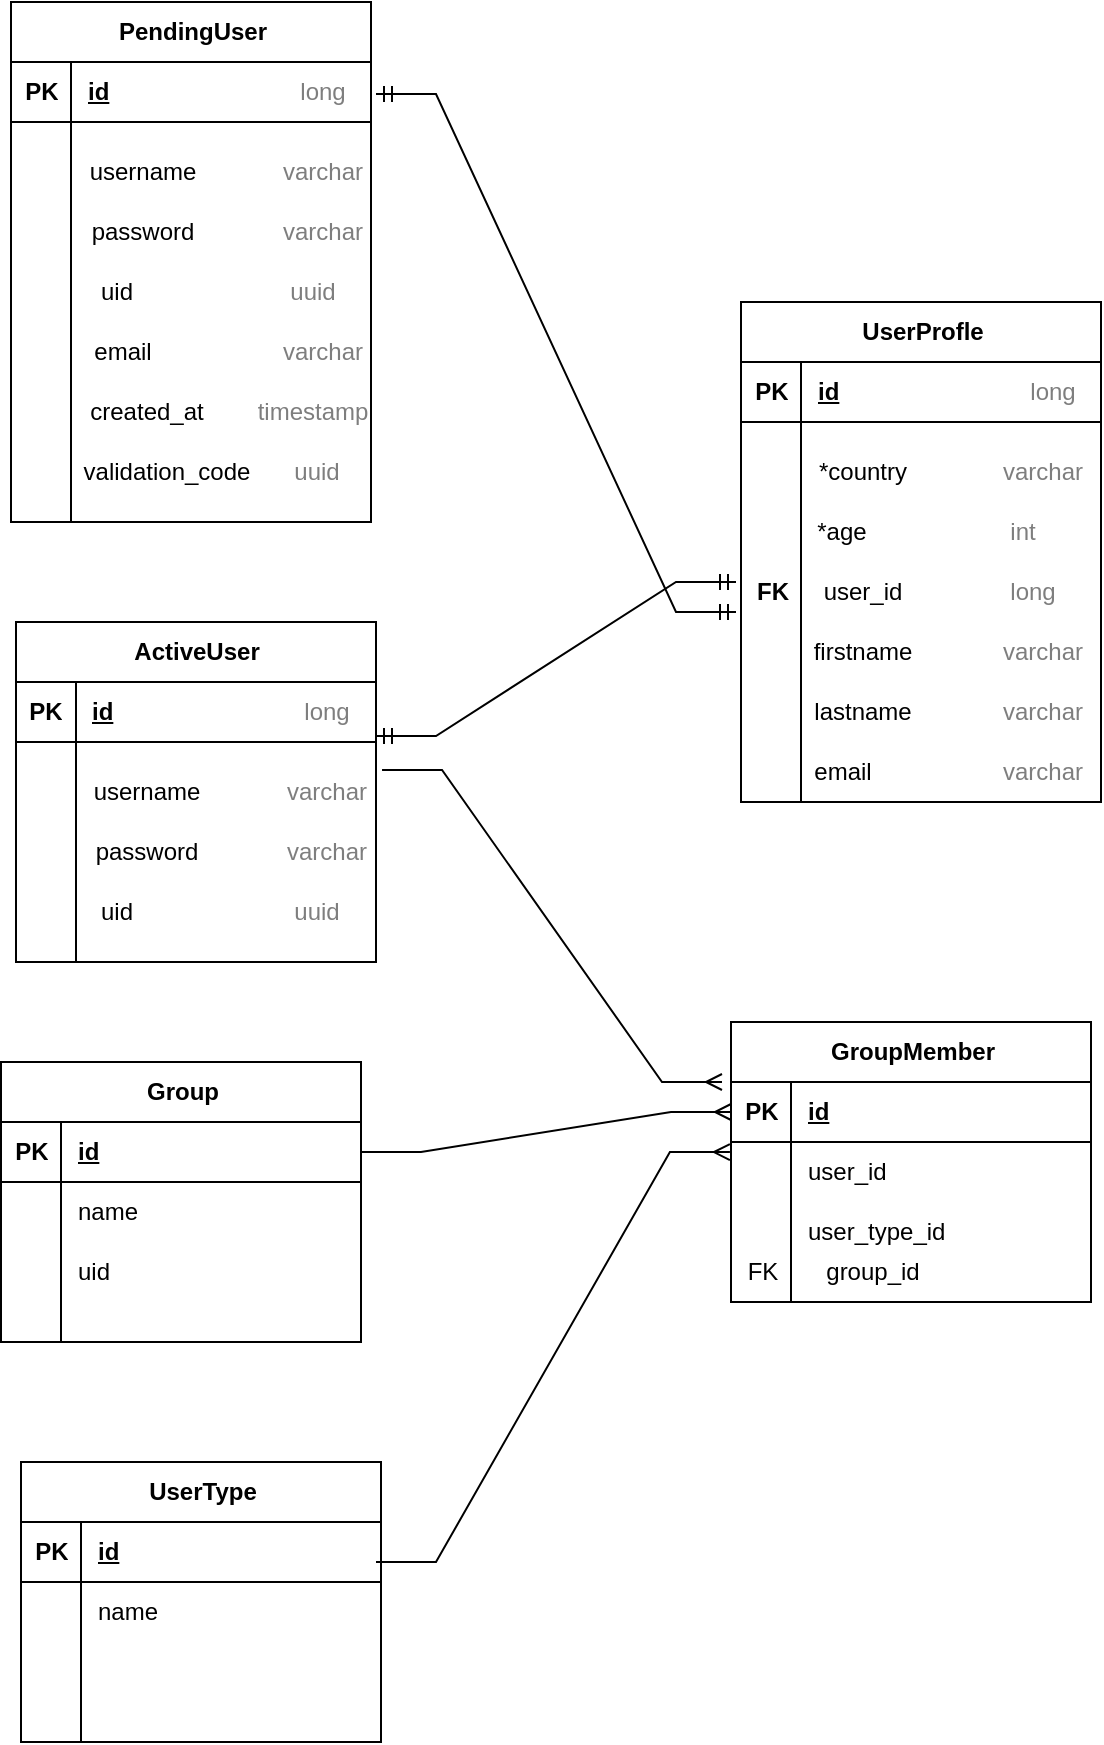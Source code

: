 <mxfile version="21.6.5" type="device">
  <diagram name="Page-1" id="hEUWGKIBEjf5ZsO6P8LI">
    <mxGraphModel dx="2049" dy="2171" grid="1" gridSize="10" guides="1" tooltips="1" connect="1" arrows="1" fold="1" page="1" pageScale="1" pageWidth="850" pageHeight="1100" math="0" shadow="0">
      <root>
        <mxCell id="0" />
        <mxCell id="1" parent="0" />
        <mxCell id="pg42_Uo1ozb-0yVrEZDj-1" value="ActiveUser" style="shape=table;startSize=30;container=1;collapsible=1;childLayout=tableLayout;fixedRows=1;rowLines=0;fontStyle=1;align=center;resizeLast=1;html=1;" vertex="1" parent="1">
          <mxGeometry x="150" y="170" width="180" height="170" as="geometry" />
        </mxCell>
        <mxCell id="pg42_Uo1ozb-0yVrEZDj-2" value="" style="shape=tableRow;horizontal=0;startSize=0;swimlaneHead=0;swimlaneBody=0;fillColor=none;collapsible=0;dropTarget=0;points=[[0,0.5],[1,0.5]];portConstraint=eastwest;top=0;left=0;right=0;bottom=1;" vertex="1" parent="pg42_Uo1ozb-0yVrEZDj-1">
          <mxGeometry y="30" width="180" height="30" as="geometry" />
        </mxCell>
        <mxCell id="pg42_Uo1ozb-0yVrEZDj-3" value="PK" style="shape=partialRectangle;connectable=0;fillColor=none;top=0;left=0;bottom=0;right=0;fontStyle=1;overflow=hidden;whiteSpace=wrap;html=1;" vertex="1" parent="pg42_Uo1ozb-0yVrEZDj-2">
          <mxGeometry width="30" height="30" as="geometry">
            <mxRectangle width="30" height="30" as="alternateBounds" />
          </mxGeometry>
        </mxCell>
        <mxCell id="pg42_Uo1ozb-0yVrEZDj-4" value="id" style="shape=partialRectangle;connectable=0;fillColor=none;top=0;left=0;bottom=0;right=0;align=left;spacingLeft=6;fontStyle=5;overflow=hidden;whiteSpace=wrap;html=1;" vertex="1" parent="pg42_Uo1ozb-0yVrEZDj-2">
          <mxGeometry x="30" width="150" height="30" as="geometry">
            <mxRectangle width="150" height="30" as="alternateBounds" />
          </mxGeometry>
        </mxCell>
        <mxCell id="pg42_Uo1ozb-0yVrEZDj-5" value="" style="shape=tableRow;horizontal=0;startSize=0;swimlaneHead=0;swimlaneBody=0;fillColor=none;collapsible=0;dropTarget=0;points=[[0,0.5],[1,0.5]];portConstraint=eastwest;top=0;left=0;right=0;bottom=0;" vertex="1" parent="pg42_Uo1ozb-0yVrEZDj-1">
          <mxGeometry y="60" width="180" height="30" as="geometry" />
        </mxCell>
        <mxCell id="pg42_Uo1ozb-0yVrEZDj-6" value="" style="shape=partialRectangle;connectable=0;fillColor=none;top=0;left=0;bottom=0;right=0;editable=1;overflow=hidden;whiteSpace=wrap;html=1;" vertex="1" parent="pg42_Uo1ozb-0yVrEZDj-5">
          <mxGeometry width="30" height="30" as="geometry">
            <mxRectangle width="30" height="30" as="alternateBounds" />
          </mxGeometry>
        </mxCell>
        <mxCell id="pg42_Uo1ozb-0yVrEZDj-7" value="" style="shape=partialRectangle;connectable=0;fillColor=none;top=0;left=0;bottom=0;right=0;align=left;spacingLeft=6;overflow=hidden;whiteSpace=wrap;html=1;" vertex="1" parent="pg42_Uo1ozb-0yVrEZDj-5">
          <mxGeometry x="30" width="150" height="30" as="geometry">
            <mxRectangle width="150" height="30" as="alternateBounds" />
          </mxGeometry>
        </mxCell>
        <mxCell id="pg42_Uo1ozb-0yVrEZDj-8" value="" style="shape=tableRow;horizontal=0;startSize=0;swimlaneHead=0;swimlaneBody=0;fillColor=none;collapsible=0;dropTarget=0;points=[[0,0.5],[1,0.5]];portConstraint=eastwest;top=0;left=0;right=0;bottom=0;" vertex="1" parent="pg42_Uo1ozb-0yVrEZDj-1">
          <mxGeometry y="90" width="180" height="30" as="geometry" />
        </mxCell>
        <mxCell id="pg42_Uo1ozb-0yVrEZDj-9" value="" style="shape=partialRectangle;connectable=0;fillColor=none;top=0;left=0;bottom=0;right=0;editable=1;overflow=hidden;whiteSpace=wrap;html=1;" vertex="1" parent="pg42_Uo1ozb-0yVrEZDj-8">
          <mxGeometry width="30" height="30" as="geometry">
            <mxRectangle width="30" height="30" as="alternateBounds" />
          </mxGeometry>
        </mxCell>
        <mxCell id="pg42_Uo1ozb-0yVrEZDj-10" value="" style="shape=partialRectangle;connectable=0;fillColor=none;top=0;left=0;bottom=0;right=0;align=left;spacingLeft=6;overflow=hidden;whiteSpace=wrap;html=1;" vertex="1" parent="pg42_Uo1ozb-0yVrEZDj-8">
          <mxGeometry x="30" width="150" height="30" as="geometry">
            <mxRectangle width="150" height="30" as="alternateBounds" />
          </mxGeometry>
        </mxCell>
        <mxCell id="pg42_Uo1ozb-0yVrEZDj-11" value="" style="shape=tableRow;horizontal=0;startSize=0;swimlaneHead=0;swimlaneBody=0;fillColor=none;collapsible=0;dropTarget=0;points=[[0,0.5],[1,0.5]];portConstraint=eastwest;top=0;left=0;right=0;bottom=0;" vertex="1" parent="pg42_Uo1ozb-0yVrEZDj-1">
          <mxGeometry y="120" width="180" height="50" as="geometry" />
        </mxCell>
        <mxCell id="pg42_Uo1ozb-0yVrEZDj-12" value="" style="shape=partialRectangle;connectable=0;fillColor=none;top=0;left=0;bottom=0;right=0;editable=1;overflow=hidden;whiteSpace=wrap;html=1;" vertex="1" parent="pg42_Uo1ozb-0yVrEZDj-11">
          <mxGeometry width="30" height="50" as="geometry">
            <mxRectangle width="30" height="50" as="alternateBounds" />
          </mxGeometry>
        </mxCell>
        <mxCell id="pg42_Uo1ozb-0yVrEZDj-13" value="" style="shape=partialRectangle;connectable=0;fillColor=none;top=0;left=0;bottom=0;right=0;align=left;spacingLeft=6;overflow=hidden;whiteSpace=wrap;html=1;" vertex="1" parent="pg42_Uo1ozb-0yVrEZDj-11">
          <mxGeometry x="30" width="150" height="50" as="geometry">
            <mxRectangle width="150" height="50" as="alternateBounds" />
          </mxGeometry>
        </mxCell>
        <mxCell id="pg42_Uo1ozb-0yVrEZDj-15" value="password" style="text;html=1;align=center;verticalAlign=middle;resizable=0;points=[];autosize=1;strokeColor=none;fillColor=none;" vertex="1" parent="1">
          <mxGeometry x="180" y="270" width="70" height="30" as="geometry" />
        </mxCell>
        <mxCell id="pg42_Uo1ozb-0yVrEZDj-18" value="username&lt;br&gt;" style="text;html=1;align=center;verticalAlign=middle;resizable=0;points=[];autosize=1;strokeColor=none;fillColor=none;" vertex="1" parent="1">
          <mxGeometry x="175" y="240" width="80" height="30" as="geometry" />
        </mxCell>
        <mxCell id="pg42_Uo1ozb-0yVrEZDj-21" value="long" style="text;html=1;align=center;verticalAlign=middle;resizable=0;points=[];autosize=1;strokeColor=none;fillColor=none;textOpacity=50;" vertex="1" parent="1">
          <mxGeometry x="280" y="200" width="50" height="30" as="geometry" />
        </mxCell>
        <mxCell id="pg42_Uo1ozb-0yVrEZDj-22" value="varchar" style="text;html=1;align=center;verticalAlign=middle;resizable=0;points=[];autosize=1;strokeColor=none;fillColor=none;textOpacity=50;" vertex="1" parent="1">
          <mxGeometry x="275" y="240" width="60" height="30" as="geometry" />
        </mxCell>
        <mxCell id="pg42_Uo1ozb-0yVrEZDj-23" value="varchar" style="text;html=1;align=center;verticalAlign=middle;resizable=0;points=[];autosize=1;strokeColor=none;fillColor=none;textOpacity=50;" vertex="1" parent="1">
          <mxGeometry x="275" y="270" width="60" height="30" as="geometry" />
        </mxCell>
        <mxCell id="pg42_Uo1ozb-0yVrEZDj-29" value="UserProfle" style="shape=table;startSize=30;container=1;collapsible=1;childLayout=tableLayout;fixedRows=1;rowLines=0;fontStyle=1;align=center;resizeLast=1;html=1;" vertex="1" parent="1">
          <mxGeometry x="512.5" y="10" width="180" height="250" as="geometry" />
        </mxCell>
        <mxCell id="pg42_Uo1ozb-0yVrEZDj-30" value="" style="shape=tableRow;horizontal=0;startSize=0;swimlaneHead=0;swimlaneBody=0;fillColor=none;collapsible=0;dropTarget=0;points=[[0,0.5],[1,0.5]];portConstraint=eastwest;top=0;left=0;right=0;bottom=1;" vertex="1" parent="pg42_Uo1ozb-0yVrEZDj-29">
          <mxGeometry y="30" width="180" height="30" as="geometry" />
        </mxCell>
        <mxCell id="pg42_Uo1ozb-0yVrEZDj-31" value="PK" style="shape=partialRectangle;connectable=0;fillColor=none;top=0;left=0;bottom=0;right=0;fontStyle=1;overflow=hidden;whiteSpace=wrap;html=1;" vertex="1" parent="pg42_Uo1ozb-0yVrEZDj-30">
          <mxGeometry width="30" height="30" as="geometry">
            <mxRectangle width="30" height="30" as="alternateBounds" />
          </mxGeometry>
        </mxCell>
        <mxCell id="pg42_Uo1ozb-0yVrEZDj-32" value="id" style="shape=partialRectangle;connectable=0;fillColor=none;top=0;left=0;bottom=0;right=0;align=left;spacingLeft=6;fontStyle=5;overflow=hidden;whiteSpace=wrap;html=1;" vertex="1" parent="pg42_Uo1ozb-0yVrEZDj-30">
          <mxGeometry x="30" width="150" height="30" as="geometry">
            <mxRectangle width="150" height="30" as="alternateBounds" />
          </mxGeometry>
        </mxCell>
        <mxCell id="pg42_Uo1ozb-0yVrEZDj-33" value="" style="shape=tableRow;horizontal=0;startSize=0;swimlaneHead=0;swimlaneBody=0;fillColor=none;collapsible=0;dropTarget=0;points=[[0,0.5],[1,0.5]];portConstraint=eastwest;top=0;left=0;right=0;bottom=0;" vertex="1" parent="pg42_Uo1ozb-0yVrEZDj-29">
          <mxGeometry y="60" width="180" height="30" as="geometry" />
        </mxCell>
        <mxCell id="pg42_Uo1ozb-0yVrEZDj-34" value="" style="shape=partialRectangle;connectable=0;fillColor=none;top=0;left=0;bottom=0;right=0;editable=1;overflow=hidden;whiteSpace=wrap;html=1;" vertex="1" parent="pg42_Uo1ozb-0yVrEZDj-33">
          <mxGeometry width="30" height="30" as="geometry">
            <mxRectangle width="30" height="30" as="alternateBounds" />
          </mxGeometry>
        </mxCell>
        <mxCell id="pg42_Uo1ozb-0yVrEZDj-35" value="" style="shape=partialRectangle;connectable=0;fillColor=none;top=0;left=0;bottom=0;right=0;align=left;spacingLeft=6;overflow=hidden;whiteSpace=wrap;html=1;" vertex="1" parent="pg42_Uo1ozb-0yVrEZDj-33">
          <mxGeometry x="30" width="150" height="30" as="geometry">
            <mxRectangle width="150" height="30" as="alternateBounds" />
          </mxGeometry>
        </mxCell>
        <mxCell id="pg42_Uo1ozb-0yVrEZDj-36" value="" style="shape=tableRow;horizontal=0;startSize=0;swimlaneHead=0;swimlaneBody=0;fillColor=none;collapsible=0;dropTarget=0;points=[[0,0.5],[1,0.5]];portConstraint=eastwest;top=0;left=0;right=0;bottom=0;" vertex="1" parent="pg42_Uo1ozb-0yVrEZDj-29">
          <mxGeometry y="90" width="180" height="30" as="geometry" />
        </mxCell>
        <mxCell id="pg42_Uo1ozb-0yVrEZDj-37" value="" style="shape=partialRectangle;connectable=0;fillColor=none;top=0;left=0;bottom=0;right=0;editable=1;overflow=hidden;whiteSpace=wrap;html=1;" vertex="1" parent="pg42_Uo1ozb-0yVrEZDj-36">
          <mxGeometry width="30" height="30" as="geometry">
            <mxRectangle width="30" height="30" as="alternateBounds" />
          </mxGeometry>
        </mxCell>
        <mxCell id="pg42_Uo1ozb-0yVrEZDj-38" value="" style="shape=partialRectangle;connectable=0;fillColor=none;top=0;left=0;bottom=0;right=0;align=left;spacingLeft=6;overflow=hidden;whiteSpace=wrap;html=1;" vertex="1" parent="pg42_Uo1ozb-0yVrEZDj-36">
          <mxGeometry x="30" width="150" height="30" as="geometry">
            <mxRectangle width="150" height="30" as="alternateBounds" />
          </mxGeometry>
        </mxCell>
        <mxCell id="pg42_Uo1ozb-0yVrEZDj-39" value="" style="shape=tableRow;horizontal=0;startSize=0;swimlaneHead=0;swimlaneBody=0;fillColor=none;collapsible=0;dropTarget=0;points=[[0,0.5],[1,0.5]];portConstraint=eastwest;top=0;left=0;right=0;bottom=0;" vertex="1" parent="pg42_Uo1ozb-0yVrEZDj-29">
          <mxGeometry y="120" width="180" height="130" as="geometry" />
        </mxCell>
        <mxCell id="pg42_Uo1ozb-0yVrEZDj-40" value="" style="shape=partialRectangle;connectable=0;fillColor=none;top=0;left=0;bottom=0;right=0;editable=1;overflow=hidden;whiteSpace=wrap;html=1;" vertex="1" parent="pg42_Uo1ozb-0yVrEZDj-39">
          <mxGeometry width="30" height="130" as="geometry">
            <mxRectangle width="30" height="130" as="alternateBounds" />
          </mxGeometry>
        </mxCell>
        <mxCell id="pg42_Uo1ozb-0yVrEZDj-41" value="" style="shape=partialRectangle;connectable=0;fillColor=none;top=0;left=0;bottom=0;right=0;align=left;spacingLeft=6;overflow=hidden;whiteSpace=wrap;html=1;" vertex="1" parent="pg42_Uo1ozb-0yVrEZDj-39">
          <mxGeometry x="30" width="150" height="130" as="geometry">
            <mxRectangle width="150" height="130" as="alternateBounds" />
          </mxGeometry>
        </mxCell>
        <mxCell id="pg42_Uo1ozb-0yVrEZDj-42" value="email" style="text;html=1;align=center;verticalAlign=middle;resizable=0;points=[];autosize=1;strokeColor=none;fillColor=none;" vertex="1" parent="1">
          <mxGeometry x="537.5" y="230" width="50" height="30" as="geometry" />
        </mxCell>
        <mxCell id="pg42_Uo1ozb-0yVrEZDj-44" value="firstname" style="text;html=1;align=center;verticalAlign=middle;resizable=0;points=[];autosize=1;strokeColor=none;fillColor=none;" vertex="1" parent="1">
          <mxGeometry x="537.5" y="170" width="70" height="30" as="geometry" />
        </mxCell>
        <mxCell id="pg42_Uo1ozb-0yVrEZDj-45" value="lastname&lt;br&gt;" style="text;html=1;align=center;verticalAlign=middle;resizable=0;points=[];autosize=1;strokeColor=none;fillColor=none;" vertex="1" parent="1">
          <mxGeometry x="537.5" y="200" width="70" height="30" as="geometry" />
        </mxCell>
        <mxCell id="pg42_Uo1ozb-0yVrEZDj-47" value="*country" style="text;html=1;align=center;verticalAlign=middle;resizable=0;points=[];autosize=1;strokeColor=none;fillColor=none;" vertex="1" parent="1">
          <mxGeometry x="537.5" y="80" width="70" height="30" as="geometry" />
        </mxCell>
        <mxCell id="pg42_Uo1ozb-0yVrEZDj-48" value="*age" style="text;strokeColor=none;align=center;fillColor=none;html=1;verticalAlign=middle;whiteSpace=wrap;rounded=0;" vertex="1" parent="1">
          <mxGeometry x="532.5" y="110" width="60" height="30" as="geometry" />
        </mxCell>
        <mxCell id="pg42_Uo1ozb-0yVrEZDj-49" value="long" style="text;html=1;align=center;verticalAlign=middle;resizable=0;points=[];autosize=1;strokeColor=none;fillColor=none;textOpacity=50;" vertex="1" parent="1">
          <mxGeometry x="642.5" y="40" width="50" height="30" as="geometry" />
        </mxCell>
        <mxCell id="pg42_Uo1ozb-0yVrEZDj-52" value="varchar" style="text;html=1;align=center;verticalAlign=middle;resizable=0;points=[];autosize=1;strokeColor=none;fillColor=none;textOpacity=50;" vertex="1" parent="1">
          <mxGeometry x="632.5" y="170" width="60" height="30" as="geometry" />
        </mxCell>
        <mxCell id="pg42_Uo1ozb-0yVrEZDj-53" value="varchar" style="text;html=1;align=center;verticalAlign=middle;resizable=0;points=[];autosize=1;strokeColor=none;fillColor=none;textOpacity=50;" vertex="1" parent="1">
          <mxGeometry x="632.5" y="200" width="60" height="30" as="geometry" />
        </mxCell>
        <mxCell id="pg42_Uo1ozb-0yVrEZDj-54" value="varchar" style="text;html=1;align=center;verticalAlign=middle;resizable=0;points=[];autosize=1;strokeColor=none;fillColor=none;textOpacity=50;" vertex="1" parent="1">
          <mxGeometry x="632.5" y="230" width="60" height="30" as="geometry" />
        </mxCell>
        <mxCell id="pg42_Uo1ozb-0yVrEZDj-55" value="varchar" style="text;html=1;align=center;verticalAlign=middle;resizable=0;points=[];autosize=1;strokeColor=none;fillColor=none;textOpacity=50;" vertex="1" parent="1">
          <mxGeometry x="632.5" y="80" width="60" height="30" as="geometry" />
        </mxCell>
        <mxCell id="pg42_Uo1ozb-0yVrEZDj-56" value="int" style="text;html=1;align=center;verticalAlign=middle;resizable=0;points=[];autosize=1;strokeColor=none;fillColor=none;textOpacity=50;" vertex="1" parent="1">
          <mxGeometry x="632.5" y="110" width="40" height="30" as="geometry" />
        </mxCell>
        <mxCell id="pg42_Uo1ozb-0yVrEZDj-57" value="uuid" style="text;html=1;align=center;verticalAlign=middle;resizable=0;points=[];autosize=1;strokeColor=none;fillColor=none;textOpacity=50;" vertex="1" parent="1">
          <mxGeometry x="275" y="300" width="50" height="30" as="geometry" />
        </mxCell>
        <mxCell id="pg42_Uo1ozb-0yVrEZDj-61" value="uid" style="text;html=1;align=center;verticalAlign=middle;resizable=0;points=[];autosize=1;strokeColor=none;fillColor=none;" vertex="1" parent="1">
          <mxGeometry x="180" y="300" width="40" height="30" as="geometry" />
        </mxCell>
        <mxCell id="pg42_Uo1ozb-0yVrEZDj-63" value="" style="edgeStyle=entityRelationEdgeStyle;fontSize=12;html=1;endArrow=ERmandOne;startArrow=ERmandOne;rounded=0;" edge="1" parent="1">
          <mxGeometry width="100" height="100" relative="1" as="geometry">
            <mxPoint x="330" y="227" as="sourcePoint" />
            <mxPoint x="510" y="150" as="targetPoint" />
          </mxGeometry>
        </mxCell>
        <mxCell id="pg42_Uo1ozb-0yVrEZDj-78" value="timestamp" style="text;html=1;align=center;verticalAlign=middle;resizable=0;points=[];autosize=1;strokeColor=none;fillColor=none;textOpacity=50;" vertex="1" parent="1">
          <mxGeometry x="257.5" y="50" width="80" height="30" as="geometry" />
        </mxCell>
        <mxCell id="pg42_Uo1ozb-0yVrEZDj-86" value="user_id" style="text;html=1;align=center;verticalAlign=middle;resizable=0;points=[];autosize=1;strokeColor=none;fillColor=none;" vertex="1" parent="1">
          <mxGeometry x="542.5" y="140" width="60" height="30" as="geometry" />
        </mxCell>
        <mxCell id="pg42_Uo1ozb-0yVrEZDj-87" value="long" style="text;html=1;align=center;verticalAlign=middle;resizable=0;points=[];autosize=1;strokeColor=none;fillColor=none;textOpacity=50;" vertex="1" parent="1">
          <mxGeometry x="632.5" y="140" width="50" height="30" as="geometry" />
        </mxCell>
        <mxCell id="pg42_Uo1ozb-0yVrEZDj-88" value="&lt;b&gt;FK&lt;/b&gt;" style="text;html=1;align=center;verticalAlign=middle;resizable=0;points=[];autosize=1;strokeColor=none;fillColor=none;" vertex="1" parent="1">
          <mxGeometry x="507.5" y="140" width="40" height="30" as="geometry" />
        </mxCell>
        <mxCell id="pg42_Uo1ozb-0yVrEZDj-133" value="PendingUser" style="shape=table;startSize=30;container=1;collapsible=1;childLayout=tableLayout;fixedRows=1;rowLines=0;fontStyle=1;align=center;resizeLast=1;html=1;" vertex="1" parent="1">
          <mxGeometry x="147.5" y="-140" width="180" height="260" as="geometry" />
        </mxCell>
        <mxCell id="pg42_Uo1ozb-0yVrEZDj-134" value="" style="shape=tableRow;horizontal=0;startSize=0;swimlaneHead=0;swimlaneBody=0;fillColor=none;collapsible=0;dropTarget=0;points=[[0,0.5],[1,0.5]];portConstraint=eastwest;top=0;left=0;right=0;bottom=1;" vertex="1" parent="pg42_Uo1ozb-0yVrEZDj-133">
          <mxGeometry y="30" width="180" height="30" as="geometry" />
        </mxCell>
        <mxCell id="pg42_Uo1ozb-0yVrEZDj-135" value="PK" style="shape=partialRectangle;connectable=0;fillColor=none;top=0;left=0;bottom=0;right=0;fontStyle=1;overflow=hidden;whiteSpace=wrap;html=1;" vertex="1" parent="pg42_Uo1ozb-0yVrEZDj-134">
          <mxGeometry width="30" height="30" as="geometry">
            <mxRectangle width="30" height="30" as="alternateBounds" />
          </mxGeometry>
        </mxCell>
        <mxCell id="pg42_Uo1ozb-0yVrEZDj-136" value="id" style="shape=partialRectangle;connectable=0;fillColor=none;top=0;left=0;bottom=0;right=0;align=left;spacingLeft=6;fontStyle=5;overflow=hidden;whiteSpace=wrap;html=1;" vertex="1" parent="pg42_Uo1ozb-0yVrEZDj-134">
          <mxGeometry x="30" width="150" height="30" as="geometry">
            <mxRectangle width="150" height="30" as="alternateBounds" />
          </mxGeometry>
        </mxCell>
        <mxCell id="pg42_Uo1ozb-0yVrEZDj-137" value="" style="shape=tableRow;horizontal=0;startSize=0;swimlaneHead=0;swimlaneBody=0;fillColor=none;collapsible=0;dropTarget=0;points=[[0,0.5],[1,0.5]];portConstraint=eastwest;top=0;left=0;right=0;bottom=0;" vertex="1" parent="pg42_Uo1ozb-0yVrEZDj-133">
          <mxGeometry y="60" width="180" height="30" as="geometry" />
        </mxCell>
        <mxCell id="pg42_Uo1ozb-0yVrEZDj-138" value="" style="shape=partialRectangle;connectable=0;fillColor=none;top=0;left=0;bottom=0;right=0;editable=1;overflow=hidden;whiteSpace=wrap;html=1;" vertex="1" parent="pg42_Uo1ozb-0yVrEZDj-137">
          <mxGeometry width="30" height="30" as="geometry">
            <mxRectangle width="30" height="30" as="alternateBounds" />
          </mxGeometry>
        </mxCell>
        <mxCell id="pg42_Uo1ozb-0yVrEZDj-139" value="" style="shape=partialRectangle;connectable=0;fillColor=none;top=0;left=0;bottom=0;right=0;align=left;spacingLeft=6;overflow=hidden;whiteSpace=wrap;html=1;" vertex="1" parent="pg42_Uo1ozb-0yVrEZDj-137">
          <mxGeometry x="30" width="150" height="30" as="geometry">
            <mxRectangle width="150" height="30" as="alternateBounds" />
          </mxGeometry>
        </mxCell>
        <mxCell id="pg42_Uo1ozb-0yVrEZDj-140" value="" style="shape=tableRow;horizontal=0;startSize=0;swimlaneHead=0;swimlaneBody=0;fillColor=none;collapsible=0;dropTarget=0;points=[[0,0.5],[1,0.5]];portConstraint=eastwest;top=0;left=0;right=0;bottom=0;" vertex="1" parent="pg42_Uo1ozb-0yVrEZDj-133">
          <mxGeometry y="90" width="180" height="170" as="geometry" />
        </mxCell>
        <mxCell id="pg42_Uo1ozb-0yVrEZDj-141" value="" style="shape=partialRectangle;connectable=0;fillColor=none;top=0;left=0;bottom=0;right=0;editable=1;overflow=hidden;whiteSpace=wrap;html=1;" vertex="1" parent="pg42_Uo1ozb-0yVrEZDj-140">
          <mxGeometry width="30" height="170" as="geometry">
            <mxRectangle width="30" height="170" as="alternateBounds" />
          </mxGeometry>
        </mxCell>
        <mxCell id="pg42_Uo1ozb-0yVrEZDj-142" value="" style="shape=partialRectangle;connectable=0;fillColor=none;top=0;left=0;bottom=0;right=0;align=left;spacingLeft=6;overflow=hidden;whiteSpace=wrap;html=1;" vertex="1" parent="pg42_Uo1ozb-0yVrEZDj-140">
          <mxGeometry x="30" width="150" height="170" as="geometry">
            <mxRectangle width="150" height="170" as="alternateBounds" />
          </mxGeometry>
        </mxCell>
        <mxCell id="pg42_Uo1ozb-0yVrEZDj-146" value="password" style="text;html=1;align=center;verticalAlign=middle;resizable=0;points=[];autosize=1;strokeColor=none;fillColor=none;" vertex="1" parent="1">
          <mxGeometry x="177.5" y="-40" width="70" height="30" as="geometry" />
        </mxCell>
        <mxCell id="pg42_Uo1ozb-0yVrEZDj-147" value="username&lt;br&gt;" style="text;html=1;align=center;verticalAlign=middle;resizable=0;points=[];autosize=1;strokeColor=none;fillColor=none;" vertex="1" parent="1">
          <mxGeometry x="172.5" y="-70" width="80" height="30" as="geometry" />
        </mxCell>
        <mxCell id="pg42_Uo1ozb-0yVrEZDj-148" value="long" style="text;html=1;align=center;verticalAlign=middle;resizable=0;points=[];autosize=1;strokeColor=none;fillColor=none;textOpacity=50;" vertex="1" parent="1">
          <mxGeometry x="277.5" y="-110" width="50" height="30" as="geometry" />
        </mxCell>
        <mxCell id="pg42_Uo1ozb-0yVrEZDj-149" value="varchar" style="text;html=1;align=center;verticalAlign=middle;resizable=0;points=[];autosize=1;strokeColor=none;fillColor=none;textOpacity=50;" vertex="1" parent="1">
          <mxGeometry x="272.5" y="-70" width="60" height="30" as="geometry" />
        </mxCell>
        <mxCell id="pg42_Uo1ozb-0yVrEZDj-150" value="varchar" style="text;html=1;align=center;verticalAlign=middle;resizable=0;points=[];autosize=1;strokeColor=none;fillColor=none;textOpacity=50;" vertex="1" parent="1">
          <mxGeometry x="272.5" y="-40" width="60" height="30" as="geometry" />
        </mxCell>
        <mxCell id="pg42_Uo1ozb-0yVrEZDj-151" value="email" style="text;html=1;align=center;verticalAlign=middle;resizable=0;points=[];autosize=1;strokeColor=none;fillColor=none;" vertex="1" parent="1">
          <mxGeometry x="177.5" y="20" width="50" height="30" as="geometry" />
        </mxCell>
        <mxCell id="pg42_Uo1ozb-0yVrEZDj-152" value="varchar" style="text;html=1;align=center;verticalAlign=middle;resizable=0;points=[];autosize=1;strokeColor=none;fillColor=none;textOpacity=50;" vertex="1" parent="1">
          <mxGeometry x="272.5" y="20" width="60" height="30" as="geometry" />
        </mxCell>
        <mxCell id="pg42_Uo1ozb-0yVrEZDj-153" value="uuid" style="text;html=1;align=center;verticalAlign=middle;resizable=0;points=[];autosize=1;strokeColor=none;fillColor=none;textOpacity=50;" vertex="1" parent="1">
          <mxGeometry x="272.5" y="-10" width="50" height="30" as="geometry" />
        </mxCell>
        <mxCell id="pg42_Uo1ozb-0yVrEZDj-154" value="uid" style="text;html=1;align=center;verticalAlign=middle;resizable=0;points=[];autosize=1;strokeColor=none;fillColor=none;" vertex="1" parent="1">
          <mxGeometry x="180" y="-10" width="40" height="30" as="geometry" />
        </mxCell>
        <mxCell id="pg42_Uo1ozb-0yVrEZDj-156" value="" style="edgeStyle=entityRelationEdgeStyle;fontSize=12;html=1;endArrow=ERmandOne;startArrow=ERmandOne;rounded=0;exitX=1.05;exitY=0.533;exitDx=0;exitDy=0;exitPerimeter=0;" edge="1" parent="1" source="pg42_Uo1ozb-0yVrEZDj-148">
          <mxGeometry width="100" height="100" relative="1" as="geometry">
            <mxPoint x="375" y="20" as="sourcePoint" />
            <mxPoint x="510" y="165" as="targetPoint" />
          </mxGeometry>
        </mxCell>
        <mxCell id="pg42_Uo1ozb-0yVrEZDj-161" value="created_at&lt;br&gt;" style="text;html=1;align=center;verticalAlign=middle;resizable=0;points=[];autosize=1;strokeColor=none;fillColor=none;" vertex="1" parent="1">
          <mxGeometry x="175" y="50" width="80" height="30" as="geometry" />
        </mxCell>
        <mxCell id="pg42_Uo1ozb-0yVrEZDj-162" value="validation_code" style="text;html=1;align=center;verticalAlign=middle;resizable=0;points=[];autosize=1;strokeColor=none;fillColor=none;" vertex="1" parent="1">
          <mxGeometry x="170" y="80" width="110" height="30" as="geometry" />
        </mxCell>
        <mxCell id="pg42_Uo1ozb-0yVrEZDj-163" value="uuid" style="text;html=1;align=center;verticalAlign=middle;resizable=0;points=[];autosize=1;strokeColor=none;fillColor=none;textOpacity=50;" vertex="1" parent="1">
          <mxGeometry x="275" y="80" width="50" height="30" as="geometry" />
        </mxCell>
        <mxCell id="pg42_Uo1ozb-0yVrEZDj-164" value="Group" style="shape=table;startSize=30;container=1;collapsible=1;childLayout=tableLayout;fixedRows=1;rowLines=0;fontStyle=1;align=center;resizeLast=1;html=1;" vertex="1" parent="1">
          <mxGeometry x="142.5" y="390" width="180" height="140" as="geometry" />
        </mxCell>
        <mxCell id="pg42_Uo1ozb-0yVrEZDj-165" value="" style="shape=tableRow;horizontal=0;startSize=0;swimlaneHead=0;swimlaneBody=0;fillColor=none;collapsible=0;dropTarget=0;points=[[0,0.5],[1,0.5]];portConstraint=eastwest;top=0;left=0;right=0;bottom=1;" vertex="1" parent="pg42_Uo1ozb-0yVrEZDj-164">
          <mxGeometry y="30" width="180" height="30" as="geometry" />
        </mxCell>
        <mxCell id="pg42_Uo1ozb-0yVrEZDj-166" value="PK" style="shape=partialRectangle;connectable=0;fillColor=none;top=0;left=0;bottom=0;right=0;fontStyle=1;overflow=hidden;whiteSpace=wrap;html=1;" vertex="1" parent="pg42_Uo1ozb-0yVrEZDj-165">
          <mxGeometry width="30" height="30" as="geometry">
            <mxRectangle width="30" height="30" as="alternateBounds" />
          </mxGeometry>
        </mxCell>
        <mxCell id="pg42_Uo1ozb-0yVrEZDj-167" value="id" style="shape=partialRectangle;connectable=0;fillColor=none;top=0;left=0;bottom=0;right=0;align=left;spacingLeft=6;fontStyle=5;overflow=hidden;whiteSpace=wrap;html=1;" vertex="1" parent="pg42_Uo1ozb-0yVrEZDj-165">
          <mxGeometry x="30" width="150" height="30" as="geometry">
            <mxRectangle width="150" height="30" as="alternateBounds" />
          </mxGeometry>
        </mxCell>
        <mxCell id="pg42_Uo1ozb-0yVrEZDj-168" value="" style="shape=tableRow;horizontal=0;startSize=0;swimlaneHead=0;swimlaneBody=0;fillColor=none;collapsible=0;dropTarget=0;points=[[0,0.5],[1,0.5]];portConstraint=eastwest;top=0;left=0;right=0;bottom=0;" vertex="1" parent="pg42_Uo1ozb-0yVrEZDj-164">
          <mxGeometry y="60" width="180" height="30" as="geometry" />
        </mxCell>
        <mxCell id="pg42_Uo1ozb-0yVrEZDj-169" value="" style="shape=partialRectangle;connectable=0;fillColor=none;top=0;left=0;bottom=0;right=0;editable=1;overflow=hidden;whiteSpace=wrap;html=1;" vertex="1" parent="pg42_Uo1ozb-0yVrEZDj-168">
          <mxGeometry width="30" height="30" as="geometry">
            <mxRectangle width="30" height="30" as="alternateBounds" />
          </mxGeometry>
        </mxCell>
        <mxCell id="pg42_Uo1ozb-0yVrEZDj-170" value="name" style="shape=partialRectangle;connectable=0;fillColor=none;top=0;left=0;bottom=0;right=0;align=left;spacingLeft=6;overflow=hidden;whiteSpace=wrap;html=1;" vertex="1" parent="pg42_Uo1ozb-0yVrEZDj-168">
          <mxGeometry x="30" width="150" height="30" as="geometry">
            <mxRectangle width="150" height="30" as="alternateBounds" />
          </mxGeometry>
        </mxCell>
        <mxCell id="pg42_Uo1ozb-0yVrEZDj-171" value="" style="shape=tableRow;horizontal=0;startSize=0;swimlaneHead=0;swimlaneBody=0;fillColor=none;collapsible=0;dropTarget=0;points=[[0,0.5],[1,0.5]];portConstraint=eastwest;top=0;left=0;right=0;bottom=0;" vertex="1" parent="pg42_Uo1ozb-0yVrEZDj-164">
          <mxGeometry y="90" width="180" height="30" as="geometry" />
        </mxCell>
        <mxCell id="pg42_Uo1ozb-0yVrEZDj-172" value="" style="shape=partialRectangle;connectable=0;fillColor=none;top=0;left=0;bottom=0;right=0;editable=1;overflow=hidden;whiteSpace=wrap;html=1;" vertex="1" parent="pg42_Uo1ozb-0yVrEZDj-171">
          <mxGeometry width="30" height="30" as="geometry">
            <mxRectangle width="30" height="30" as="alternateBounds" />
          </mxGeometry>
        </mxCell>
        <mxCell id="pg42_Uo1ozb-0yVrEZDj-173" value="uid" style="shape=partialRectangle;connectable=0;fillColor=none;top=0;left=0;bottom=0;right=0;align=left;spacingLeft=6;overflow=hidden;whiteSpace=wrap;html=1;" vertex="1" parent="pg42_Uo1ozb-0yVrEZDj-171">
          <mxGeometry x="30" width="150" height="30" as="geometry">
            <mxRectangle width="150" height="30" as="alternateBounds" />
          </mxGeometry>
        </mxCell>
        <mxCell id="pg42_Uo1ozb-0yVrEZDj-174" value="" style="shape=tableRow;horizontal=0;startSize=0;swimlaneHead=0;swimlaneBody=0;fillColor=none;collapsible=0;dropTarget=0;points=[[0,0.5],[1,0.5]];portConstraint=eastwest;top=0;left=0;right=0;bottom=0;" vertex="1" parent="pg42_Uo1ozb-0yVrEZDj-164">
          <mxGeometry y="120" width="180" height="20" as="geometry" />
        </mxCell>
        <mxCell id="pg42_Uo1ozb-0yVrEZDj-175" value="" style="shape=partialRectangle;connectable=0;fillColor=none;top=0;left=0;bottom=0;right=0;editable=1;overflow=hidden;whiteSpace=wrap;html=1;" vertex="1" parent="pg42_Uo1ozb-0yVrEZDj-174">
          <mxGeometry width="30" height="20" as="geometry">
            <mxRectangle width="30" height="20" as="alternateBounds" />
          </mxGeometry>
        </mxCell>
        <mxCell id="pg42_Uo1ozb-0yVrEZDj-176" value="" style="shape=partialRectangle;connectable=0;fillColor=none;top=0;left=0;bottom=0;right=0;align=left;spacingLeft=6;overflow=hidden;whiteSpace=wrap;html=1;" vertex="1" parent="pg42_Uo1ozb-0yVrEZDj-174">
          <mxGeometry x="30" width="150" height="20" as="geometry">
            <mxRectangle width="150" height="20" as="alternateBounds" />
          </mxGeometry>
        </mxCell>
        <mxCell id="pg42_Uo1ozb-0yVrEZDj-177" value="GroupMember" style="shape=table;startSize=30;container=1;collapsible=1;childLayout=tableLayout;fixedRows=1;rowLines=0;fontStyle=1;align=center;resizeLast=1;html=1;" vertex="1" parent="1">
          <mxGeometry x="507.5" y="370" width="180" height="140" as="geometry" />
        </mxCell>
        <mxCell id="pg42_Uo1ozb-0yVrEZDj-178" value="" style="shape=tableRow;horizontal=0;startSize=0;swimlaneHead=0;swimlaneBody=0;fillColor=none;collapsible=0;dropTarget=0;points=[[0,0.5],[1,0.5]];portConstraint=eastwest;top=0;left=0;right=0;bottom=1;" vertex="1" parent="pg42_Uo1ozb-0yVrEZDj-177">
          <mxGeometry y="30" width="180" height="30" as="geometry" />
        </mxCell>
        <mxCell id="pg42_Uo1ozb-0yVrEZDj-179" value="PK" style="shape=partialRectangle;connectable=0;fillColor=none;top=0;left=0;bottom=0;right=0;fontStyle=1;overflow=hidden;whiteSpace=wrap;html=1;" vertex="1" parent="pg42_Uo1ozb-0yVrEZDj-178">
          <mxGeometry width="30" height="30" as="geometry">
            <mxRectangle width="30" height="30" as="alternateBounds" />
          </mxGeometry>
        </mxCell>
        <mxCell id="pg42_Uo1ozb-0yVrEZDj-180" value="id" style="shape=partialRectangle;connectable=0;fillColor=none;top=0;left=0;bottom=0;right=0;align=left;spacingLeft=6;fontStyle=5;overflow=hidden;whiteSpace=wrap;html=1;" vertex="1" parent="pg42_Uo1ozb-0yVrEZDj-178">
          <mxGeometry x="30" width="150" height="30" as="geometry">
            <mxRectangle width="150" height="30" as="alternateBounds" />
          </mxGeometry>
        </mxCell>
        <mxCell id="pg42_Uo1ozb-0yVrEZDj-181" value="" style="shape=tableRow;horizontal=0;startSize=0;swimlaneHead=0;swimlaneBody=0;fillColor=none;collapsible=0;dropTarget=0;points=[[0,0.5],[1,0.5]];portConstraint=eastwest;top=0;left=0;right=0;bottom=0;" vertex="1" parent="pg42_Uo1ozb-0yVrEZDj-177">
          <mxGeometry y="60" width="180" height="30" as="geometry" />
        </mxCell>
        <mxCell id="pg42_Uo1ozb-0yVrEZDj-182" value="" style="shape=partialRectangle;connectable=0;fillColor=none;top=0;left=0;bottom=0;right=0;editable=1;overflow=hidden;whiteSpace=wrap;html=1;" vertex="1" parent="pg42_Uo1ozb-0yVrEZDj-181">
          <mxGeometry width="30" height="30" as="geometry">
            <mxRectangle width="30" height="30" as="alternateBounds" />
          </mxGeometry>
        </mxCell>
        <mxCell id="pg42_Uo1ozb-0yVrEZDj-183" value="user_id" style="shape=partialRectangle;connectable=0;fillColor=none;top=0;left=0;bottom=0;right=0;align=left;spacingLeft=6;overflow=hidden;whiteSpace=wrap;html=1;" vertex="1" parent="pg42_Uo1ozb-0yVrEZDj-181">
          <mxGeometry x="30" width="150" height="30" as="geometry">
            <mxRectangle width="150" height="30" as="alternateBounds" />
          </mxGeometry>
        </mxCell>
        <mxCell id="pg42_Uo1ozb-0yVrEZDj-184" value="" style="shape=tableRow;horizontal=0;startSize=0;swimlaneHead=0;swimlaneBody=0;fillColor=none;collapsible=0;dropTarget=0;points=[[0,0.5],[1,0.5]];portConstraint=eastwest;top=0;left=0;right=0;bottom=0;" vertex="1" parent="pg42_Uo1ozb-0yVrEZDj-177">
          <mxGeometry y="90" width="180" height="30" as="geometry" />
        </mxCell>
        <mxCell id="pg42_Uo1ozb-0yVrEZDj-185" value="" style="shape=partialRectangle;connectable=0;fillColor=none;top=0;left=0;bottom=0;right=0;editable=1;overflow=hidden;whiteSpace=wrap;html=1;" vertex="1" parent="pg42_Uo1ozb-0yVrEZDj-184">
          <mxGeometry width="30" height="30" as="geometry">
            <mxRectangle width="30" height="30" as="alternateBounds" />
          </mxGeometry>
        </mxCell>
        <mxCell id="pg42_Uo1ozb-0yVrEZDj-186" value="user_type_id" style="shape=partialRectangle;connectable=0;fillColor=none;top=0;left=0;bottom=0;right=0;align=left;spacingLeft=6;overflow=hidden;whiteSpace=wrap;html=1;" vertex="1" parent="pg42_Uo1ozb-0yVrEZDj-184">
          <mxGeometry x="30" width="150" height="30" as="geometry">
            <mxRectangle width="150" height="30" as="alternateBounds" />
          </mxGeometry>
        </mxCell>
        <mxCell id="pg42_Uo1ozb-0yVrEZDj-187" value="" style="shape=tableRow;horizontal=0;startSize=0;swimlaneHead=0;swimlaneBody=0;fillColor=none;collapsible=0;dropTarget=0;points=[[0,0.5],[1,0.5]];portConstraint=eastwest;top=0;left=0;right=0;bottom=0;" vertex="1" parent="pg42_Uo1ozb-0yVrEZDj-177">
          <mxGeometry y="120" width="180" height="20" as="geometry" />
        </mxCell>
        <mxCell id="pg42_Uo1ozb-0yVrEZDj-188" value="" style="shape=partialRectangle;connectable=0;fillColor=none;top=0;left=0;bottom=0;right=0;editable=1;overflow=hidden;whiteSpace=wrap;html=1;" vertex="1" parent="pg42_Uo1ozb-0yVrEZDj-187">
          <mxGeometry width="30" height="20" as="geometry">
            <mxRectangle width="30" height="20" as="alternateBounds" />
          </mxGeometry>
        </mxCell>
        <mxCell id="pg42_Uo1ozb-0yVrEZDj-189" value="" style="shape=partialRectangle;connectable=0;fillColor=none;top=0;left=0;bottom=0;right=0;align=left;spacingLeft=6;overflow=hidden;whiteSpace=wrap;html=1;" vertex="1" parent="pg42_Uo1ozb-0yVrEZDj-187">
          <mxGeometry x="30" width="150" height="20" as="geometry">
            <mxRectangle width="150" height="20" as="alternateBounds" />
          </mxGeometry>
        </mxCell>
        <mxCell id="pg42_Uo1ozb-0yVrEZDj-190" value="group_id" style="text;html=1;align=center;verticalAlign=middle;resizable=0;points=[];autosize=1;strokeColor=none;fillColor=none;" vertex="1" parent="1">
          <mxGeometry x="542.5" y="480" width="70" height="30" as="geometry" />
        </mxCell>
        <mxCell id="pg42_Uo1ozb-0yVrEZDj-191" value="FK" style="text;html=1;align=center;verticalAlign=middle;resizable=0;points=[];autosize=1;strokeColor=none;fillColor=none;" vertex="1" parent="1">
          <mxGeometry x="502.5" y="480" width="40" height="30" as="geometry" />
        </mxCell>
        <mxCell id="pg42_Uo1ozb-0yVrEZDj-192" value="UserType" style="shape=table;startSize=30;container=1;collapsible=1;childLayout=tableLayout;fixedRows=1;rowLines=0;fontStyle=1;align=center;resizeLast=1;html=1;" vertex="1" parent="1">
          <mxGeometry x="152.5" y="590" width="180" height="140" as="geometry" />
        </mxCell>
        <mxCell id="pg42_Uo1ozb-0yVrEZDj-193" value="" style="shape=tableRow;horizontal=0;startSize=0;swimlaneHead=0;swimlaneBody=0;fillColor=none;collapsible=0;dropTarget=0;points=[[0,0.5],[1,0.5]];portConstraint=eastwest;top=0;left=0;right=0;bottom=1;" vertex="1" parent="pg42_Uo1ozb-0yVrEZDj-192">
          <mxGeometry y="30" width="180" height="30" as="geometry" />
        </mxCell>
        <mxCell id="pg42_Uo1ozb-0yVrEZDj-194" value="PK" style="shape=partialRectangle;connectable=0;fillColor=none;top=0;left=0;bottom=0;right=0;fontStyle=1;overflow=hidden;whiteSpace=wrap;html=1;" vertex="1" parent="pg42_Uo1ozb-0yVrEZDj-193">
          <mxGeometry width="30" height="30" as="geometry">
            <mxRectangle width="30" height="30" as="alternateBounds" />
          </mxGeometry>
        </mxCell>
        <mxCell id="pg42_Uo1ozb-0yVrEZDj-195" value="id" style="shape=partialRectangle;connectable=0;fillColor=none;top=0;left=0;bottom=0;right=0;align=left;spacingLeft=6;fontStyle=5;overflow=hidden;whiteSpace=wrap;html=1;" vertex="1" parent="pg42_Uo1ozb-0yVrEZDj-193">
          <mxGeometry x="30" width="150" height="30" as="geometry">
            <mxRectangle width="150" height="30" as="alternateBounds" />
          </mxGeometry>
        </mxCell>
        <mxCell id="pg42_Uo1ozb-0yVrEZDj-196" value="" style="shape=tableRow;horizontal=0;startSize=0;swimlaneHead=0;swimlaneBody=0;fillColor=none;collapsible=0;dropTarget=0;points=[[0,0.5],[1,0.5]];portConstraint=eastwest;top=0;left=0;right=0;bottom=0;" vertex="1" parent="pg42_Uo1ozb-0yVrEZDj-192">
          <mxGeometry y="60" width="180" height="30" as="geometry" />
        </mxCell>
        <mxCell id="pg42_Uo1ozb-0yVrEZDj-197" value="" style="shape=partialRectangle;connectable=0;fillColor=none;top=0;left=0;bottom=0;right=0;editable=1;overflow=hidden;whiteSpace=wrap;html=1;" vertex="1" parent="pg42_Uo1ozb-0yVrEZDj-196">
          <mxGeometry width="30" height="30" as="geometry">
            <mxRectangle width="30" height="30" as="alternateBounds" />
          </mxGeometry>
        </mxCell>
        <mxCell id="pg42_Uo1ozb-0yVrEZDj-198" value="name" style="shape=partialRectangle;connectable=0;fillColor=none;top=0;left=0;bottom=0;right=0;align=left;spacingLeft=6;overflow=hidden;whiteSpace=wrap;html=1;" vertex="1" parent="pg42_Uo1ozb-0yVrEZDj-196">
          <mxGeometry x="30" width="150" height="30" as="geometry">
            <mxRectangle width="150" height="30" as="alternateBounds" />
          </mxGeometry>
        </mxCell>
        <mxCell id="pg42_Uo1ozb-0yVrEZDj-199" value="" style="shape=tableRow;horizontal=0;startSize=0;swimlaneHead=0;swimlaneBody=0;fillColor=none;collapsible=0;dropTarget=0;points=[[0,0.5],[1,0.5]];portConstraint=eastwest;top=0;left=0;right=0;bottom=0;" vertex="1" parent="pg42_Uo1ozb-0yVrEZDj-192">
          <mxGeometry y="90" width="180" height="30" as="geometry" />
        </mxCell>
        <mxCell id="pg42_Uo1ozb-0yVrEZDj-200" value="" style="shape=partialRectangle;connectable=0;fillColor=none;top=0;left=0;bottom=0;right=0;editable=1;overflow=hidden;whiteSpace=wrap;html=1;" vertex="1" parent="pg42_Uo1ozb-0yVrEZDj-199">
          <mxGeometry width="30" height="30" as="geometry">
            <mxRectangle width="30" height="30" as="alternateBounds" />
          </mxGeometry>
        </mxCell>
        <mxCell id="pg42_Uo1ozb-0yVrEZDj-201" value="" style="shape=partialRectangle;connectable=0;fillColor=none;top=0;left=0;bottom=0;right=0;align=left;spacingLeft=6;overflow=hidden;whiteSpace=wrap;html=1;" vertex="1" parent="pg42_Uo1ozb-0yVrEZDj-199">
          <mxGeometry x="30" width="150" height="30" as="geometry">
            <mxRectangle width="150" height="30" as="alternateBounds" />
          </mxGeometry>
        </mxCell>
        <mxCell id="pg42_Uo1ozb-0yVrEZDj-202" value="" style="shape=tableRow;horizontal=0;startSize=0;swimlaneHead=0;swimlaneBody=0;fillColor=none;collapsible=0;dropTarget=0;points=[[0,0.5],[1,0.5]];portConstraint=eastwest;top=0;left=0;right=0;bottom=0;" vertex="1" parent="pg42_Uo1ozb-0yVrEZDj-192">
          <mxGeometry y="120" width="180" height="20" as="geometry" />
        </mxCell>
        <mxCell id="pg42_Uo1ozb-0yVrEZDj-203" value="" style="shape=partialRectangle;connectable=0;fillColor=none;top=0;left=0;bottom=0;right=0;editable=1;overflow=hidden;whiteSpace=wrap;html=1;" vertex="1" parent="pg42_Uo1ozb-0yVrEZDj-202">
          <mxGeometry width="30" height="20" as="geometry">
            <mxRectangle width="30" height="20" as="alternateBounds" />
          </mxGeometry>
        </mxCell>
        <mxCell id="pg42_Uo1ozb-0yVrEZDj-204" value="" style="shape=partialRectangle;connectable=0;fillColor=none;top=0;left=0;bottom=0;right=0;align=left;spacingLeft=6;overflow=hidden;whiteSpace=wrap;html=1;" vertex="1" parent="pg42_Uo1ozb-0yVrEZDj-202">
          <mxGeometry x="30" width="150" height="20" as="geometry">
            <mxRectangle width="150" height="20" as="alternateBounds" />
          </mxGeometry>
        </mxCell>
        <mxCell id="pg42_Uo1ozb-0yVrEZDj-207" value="" style="edgeStyle=entityRelationEdgeStyle;fontSize=12;html=1;endArrow=ERmany;rounded=0;entryX=0;entryY=0.5;entryDx=0;entryDy=0;exitX=1;exitY=0.5;exitDx=0;exitDy=0;" edge="1" parent="1" source="pg42_Uo1ozb-0yVrEZDj-165" target="pg42_Uo1ozb-0yVrEZDj-178">
          <mxGeometry width="100" height="100" relative="1" as="geometry">
            <mxPoint x="340" y="480" as="sourcePoint" />
            <mxPoint x="440" y="380" as="targetPoint" />
          </mxGeometry>
        </mxCell>
        <mxCell id="pg42_Uo1ozb-0yVrEZDj-208" value="" style="edgeStyle=entityRelationEdgeStyle;fontSize=12;html=1;endArrow=ERmany;rounded=0;entryX=-0.003;entryY=0.167;entryDx=0;entryDy=0;entryPerimeter=0;" edge="1" parent="1" target="pg42_Uo1ozb-0yVrEZDj-181">
          <mxGeometry width="100" height="100" relative="1" as="geometry">
            <mxPoint x="330" y="640" as="sourcePoint" />
            <mxPoint x="430" y="540" as="targetPoint" />
          </mxGeometry>
        </mxCell>
        <mxCell id="pg42_Uo1ozb-0yVrEZDj-210" value="" style="edgeStyle=entityRelationEdgeStyle;fontSize=12;html=1;endArrow=ERmany;rounded=0;exitX=0.967;exitY=0.133;exitDx=0;exitDy=0;exitPerimeter=0;entryX=-0.025;entryY=0;entryDx=0;entryDy=0;entryPerimeter=0;" edge="1" parent="1" source="pg42_Uo1ozb-0yVrEZDj-22" target="pg42_Uo1ozb-0yVrEZDj-178">
          <mxGeometry width="100" height="100" relative="1" as="geometry">
            <mxPoint x="380" y="360" as="sourcePoint" />
            <mxPoint x="480" y="260" as="targetPoint" />
          </mxGeometry>
        </mxCell>
      </root>
    </mxGraphModel>
  </diagram>
</mxfile>
